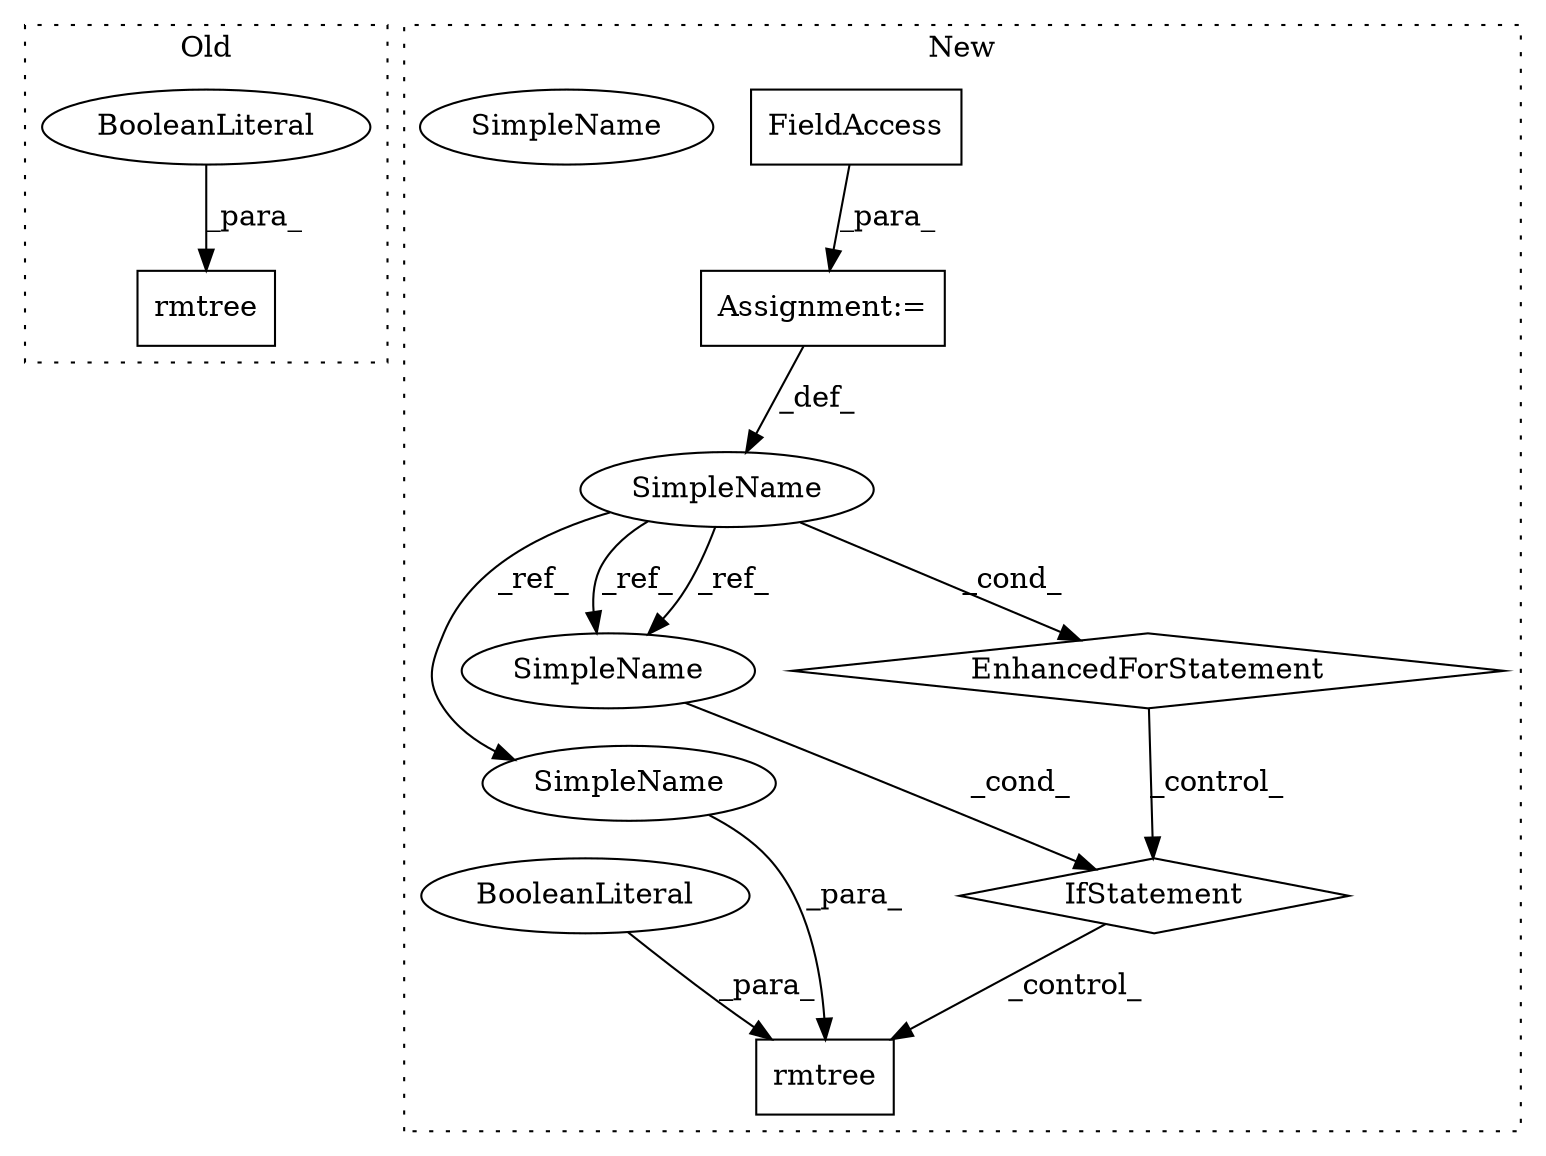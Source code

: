 digraph G {
subgraph cluster0 {
1 [label="rmtree" a="32" s="1101,1128" l="7,1" shape="box"];
10 [label="BooleanLiteral" a="9" s="1124" l="4" shape="ellipse"];
label = "Old";
style="dotted";
}
subgraph cluster1 {
2 [label="IfStatement" a="25" s="1361,1375" l="4,2" shape="diamond"];
3 [label="Assignment:=" a="7" s="1262,1351" l="53,2" shape="box"];
4 [label="EnhancedForStatement" a="70" s="1262,1351" l="53,2" shape="diamond"];
5 [label="FieldAccess" a="22" s="1335" l="16" shape="box"];
6 [label="rmtree" a="32" s="1394,1416" l="7,1" shape="box"];
7 [label="BooleanLiteral" a="9" s="1412" l="4" shape="ellipse"];
8 [label="SimpleName" a="42" s="1322" l="10" shape="ellipse"];
9 [label="SimpleName" a="42" s="1365" l="10" shape="ellipse"];
11 [label="SimpleName" a="42" s="1401" l="10" shape="ellipse"];
12 [label="SimpleName" a="42" s="1365" l="10" shape="ellipse"];
label = "New";
style="dotted";
}
2 -> 6 [label="_control_"];
3 -> 8 [label="_def_"];
4 -> 2 [label="_control_"];
5 -> 3 [label="_para_"];
7 -> 6 [label="_para_"];
8 -> 12 [label="_ref_"];
8 -> 12 [label="_ref_"];
8 -> 11 [label="_ref_"];
8 -> 4 [label="_cond_"];
10 -> 1 [label="_para_"];
11 -> 6 [label="_para_"];
12 -> 2 [label="_cond_"];
}